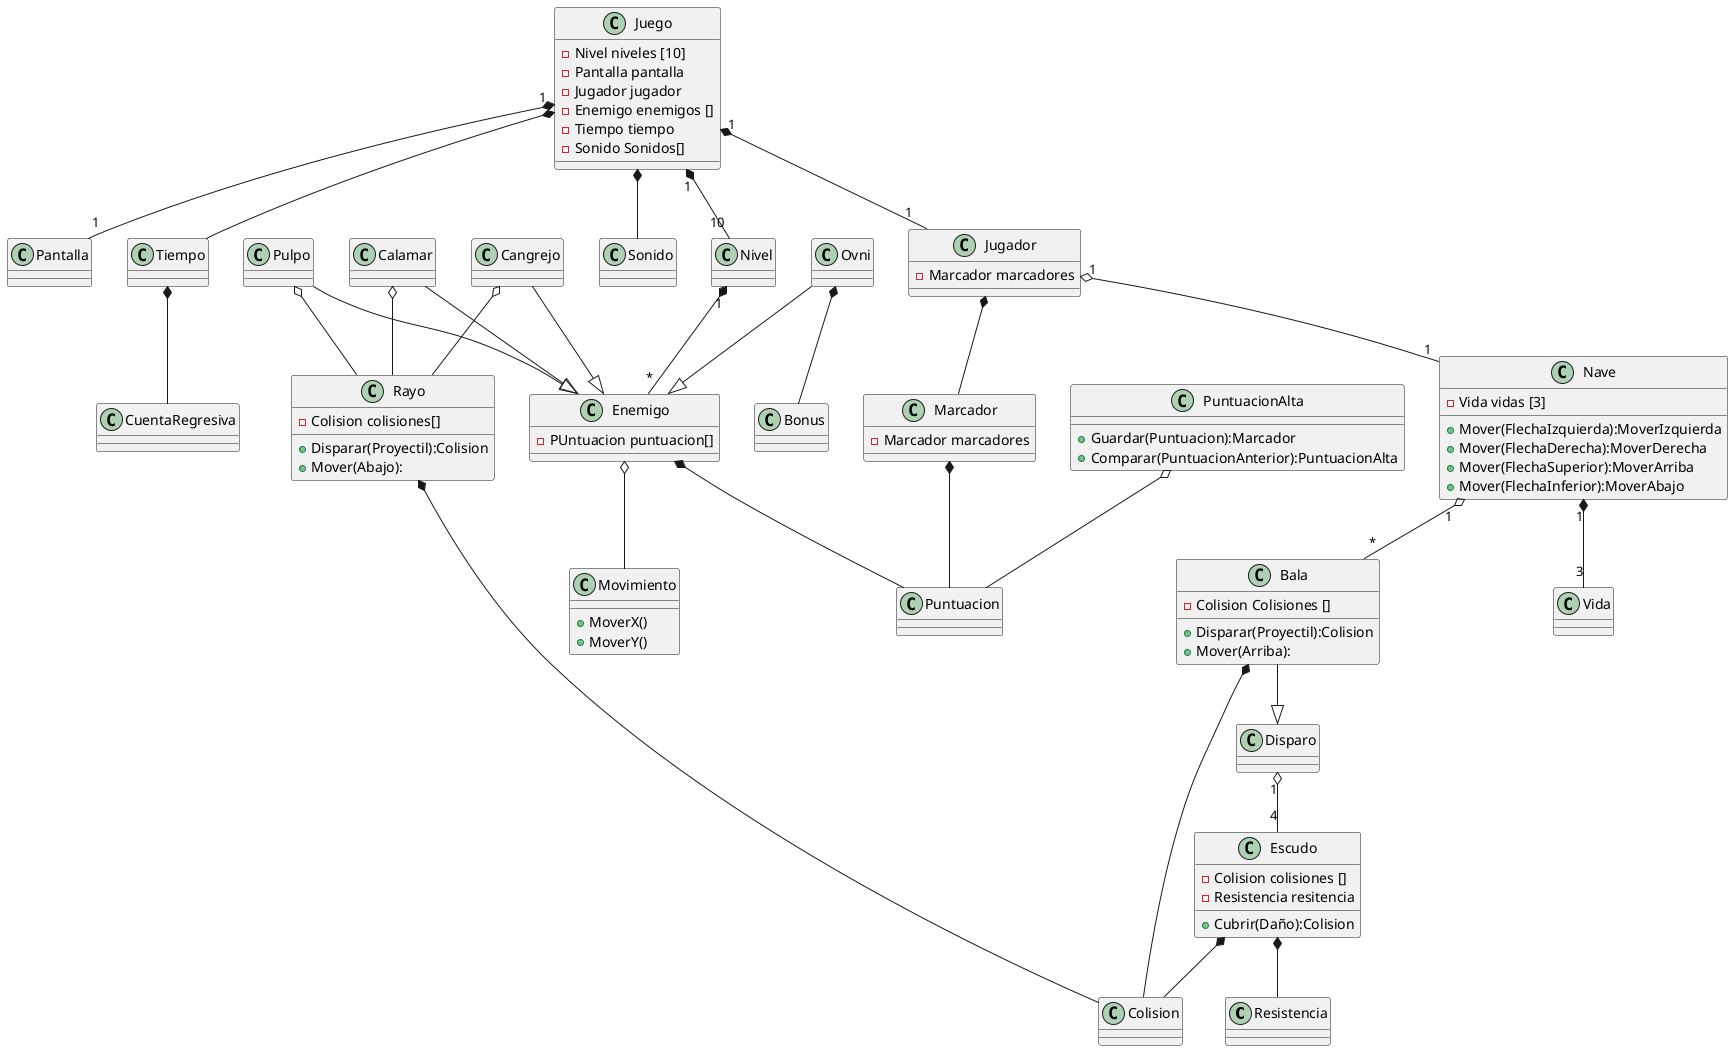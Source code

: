 @startuml sapceinvader
class Resistencia
class Escudo{
+Cubrir(Daño):Colision
-Colision colisiones []
-Resistencia resitencia
}
class Disparo
class Bala{
+Disparar(Proyectil):Colision
+Mover(Arriba):
-Colision Colisiones []
}
class Colision
class Nave{
+Mover(FlechaIzquierda):MoverIzquierda
+Mover(FlechaDerecha):MoverDerecha
+Mover(FlechaSuperior):MoverArriba
+Mover(FlechaInferior):MoverAbajo
- Vida vidas [3]
}
class Vida
class Jugador{
-Marcador marcadores
}
class Marcador{
-Marcador marcadores
}
class Puntuacion
class Juego{
-Nivel niveles [10]
-Pantalla pantalla
-Jugador jugador
-Enemigo enemigos []
-Tiempo tiempo
-Sonido Sonidos[]
}
class Pantalla
class Nivel
class Tiempo
class CuentaRegresiva
class Sonido
class Enemigo{
-PUntuacion puntuacion[]
}
class Ovni
class Bonus
class Movimiento{
+MoverX()
+MoverY()
}
class Calamar
class Cangrejo
class Pulpo
class Rayo{
+Disparar(Proyectil):Colision
+Mover(Abajo):
-Colision colisiones[]
}
class PuntuacionAlta{
+Guardar(Puntuacion):Marcador
+Comparar(PuntuacionAnterior):PuntuacionAlta
}

Juego "1" *-- "1" Jugador
Juego "1" *-- "1" Pantalla
Juego "1" *-- "10" Nivel
Juego *-- Sonido
Juego *-- Tiempo
Jugador "1" o-- "1" Nave
Jugador *-- Marcador

Nivel "1" *-- "*" Enemigo


Marcador *-- Puntuacion

Nave "1" o-- "*" Bala
Nave "1" *-- "3" Vida

Bala *-- Colision
Bala --|> Disparo

Disparo "1" o-- "4" Escudo

Escudo *-- Resistencia
Escudo *-- Colision



Tiempo *-- CuentaRegresiva

Enemigo *-- Puntuacion
Enemigo o-- Movimiento
Ovni --|> Enemigo
Ovni *-- Bonus
Calamar --|> Enemigo
Calamar o-- Rayo
Cangrejo o-- Rayo
Cangrejo --|> Enemigo
Pulpo --|> Enemigo
Pulpo o-- Rayo

Rayo *-- Colision

PuntuacionAlta o-- Puntuacion
@enduml